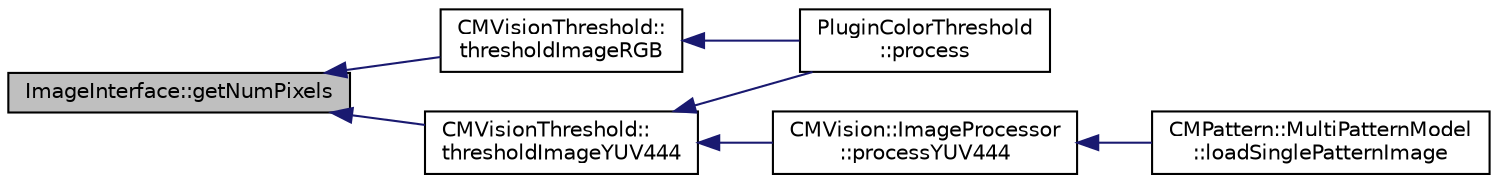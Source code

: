 digraph "ImageInterface::getNumPixels"
{
 // INTERACTIVE_SVG=YES
  edge [fontname="Helvetica",fontsize="10",labelfontname="Helvetica",labelfontsize="10"];
  node [fontname="Helvetica",fontsize="10",shape=record];
  rankdir="LR";
  Node1 [label="ImageInterface::getNumPixels",height=0.2,width=0.4,color="black", fillcolor="grey75", style="filled", fontcolor="black"];
  Node1 -> Node2 [dir="back",color="midnightblue",fontsize="10",style="solid",fontname="Helvetica"];
  Node2 [label="CMVisionThreshold::\lthresholdImageRGB",height=0.2,width=0.4,color="black", fillcolor="white", style="filled",URL="$df/dfa/class_c_m_vision_threshold.html#a8210ba3eb28f88f1fe28365aad98223a"];
  Node2 -> Node3 [dir="back",color="midnightblue",fontsize="10",style="solid",fontname="Helvetica"];
  Node3 [label="PluginColorThreshold\l::process",height=0.2,width=0.4,color="black", fillcolor="white", style="filled",URL="$da/d9e/class_plugin_color_threshold.html#ae29da5a42de8efcc35c0f64856d781ae"];
  Node1 -> Node4 [dir="back",color="midnightblue",fontsize="10",style="solid",fontname="Helvetica"];
  Node4 [label="CMVisionThreshold::\lthresholdImageYUV444",height=0.2,width=0.4,color="black", fillcolor="white", style="filled",URL="$df/dfa/class_c_m_vision_threshold.html#aedf6dafa855e0bc213ec60ab7a07c85b"];
  Node4 -> Node3 [dir="back",color="midnightblue",fontsize="10",style="solid",fontname="Helvetica"];
  Node4 -> Node5 [dir="back",color="midnightblue",fontsize="10",style="solid",fontname="Helvetica"];
  Node5 [label="CMVision::ImageProcessor\l::processYUV444",height=0.2,width=0.4,color="black", fillcolor="white", style="filled",URL="$d7/df4/class_c_m_vision_1_1_image_processor.html#af46987a468b109e9c3e834d442f18b4b"];
  Node5 -> Node6 [dir="back",color="midnightblue",fontsize="10",style="solid",fontname="Helvetica"];
  Node6 [label="CMPattern::MultiPatternModel\l::loadSinglePatternImage",height=0.2,width=0.4,color="black", fillcolor="white", style="filled",URL="$d1/d49/class_c_m_pattern_1_1_multi_pattern_model.html#aa1ae63073c7e67231b602938fb5b16a7"];
}

